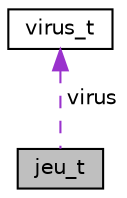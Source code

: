 digraph "jeu_t"
{
 // LATEX_PDF_SIZE
  edge [fontname="Helvetica",fontsize="10",labelfontname="Helvetica",labelfontsize="10"];
  node [fontname="Helvetica",fontsize="10",shape=record];
  Node1 [label="jeu_t",height=0.2,width=0.4,color="black", fillcolor="grey75", style="filled", fontcolor="black",tooltip=" "];
  Node2 -> Node1 [dir="back",color="darkorchid3",fontsize="10",style="dashed",label=" virus" ,fontname="Helvetica"];
  Node2 [label="virus_t",height=0.2,width=0.4,color="black", fillcolor="white", style="filled",URL="$structvirus__t.html",tooltip=" "];
}
